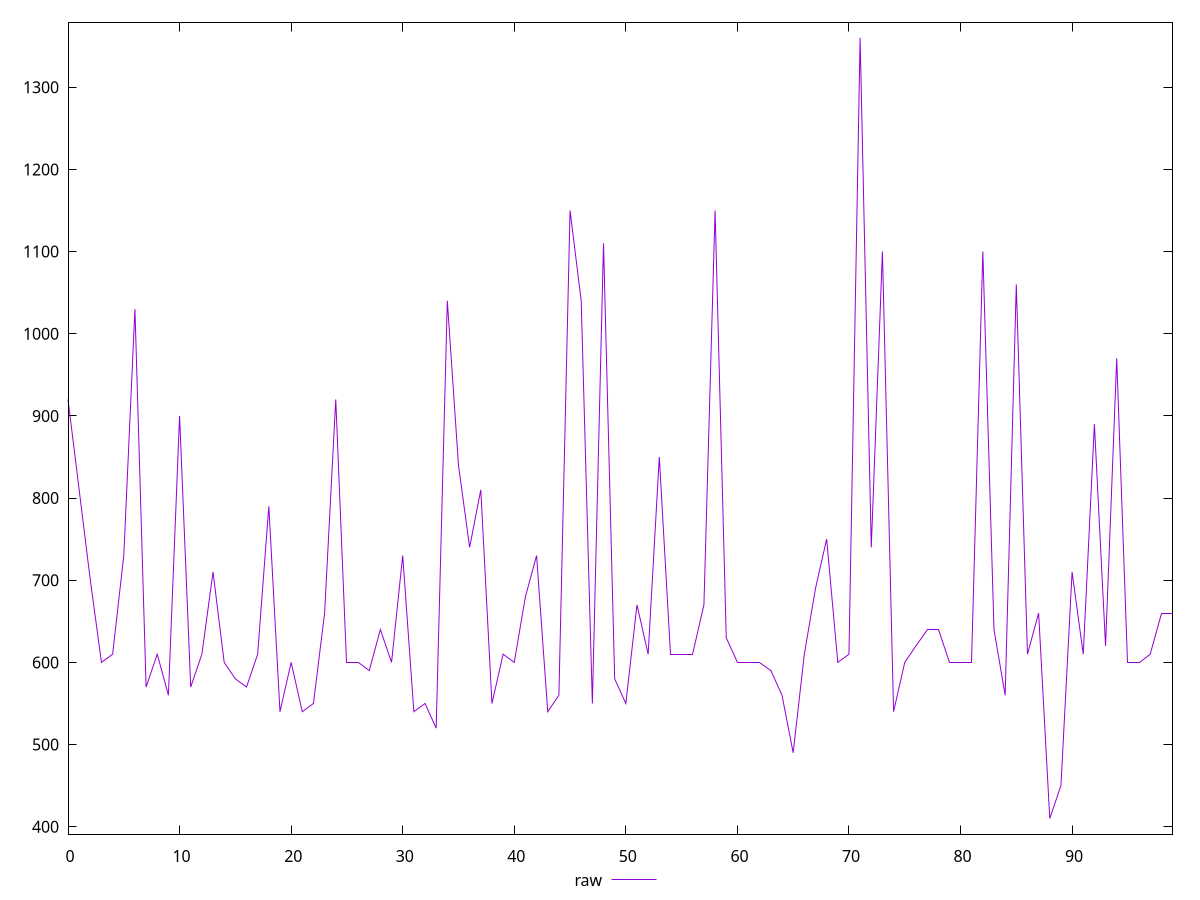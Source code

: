 reset

$raw <<EOF
0 920
1 810
2 700
3 600
4 610
5 730
6 1030
7 570
8 610
9 560
10 900
11 570
12 610
13 710
14 600
15 580
16 570
17 610
18 790
19 540
20 600
21 540
22 550
23 660
24 920
25 600
26 600
27 590
28 640
29 600
30 730
31 540
32 550
33 520
34 1040
35 840
36 740
37 810
38 550
39 610
40 600
41 680
42 730
43 540
44 560
45 1150
46 1040
47 550
48 1110
49 580
50 550
51 670
52 610
53 850
54 610
55 610
56 610
57 670
58 1150
59 630
60 600
61 600
62 600
63 590
64 560
65 490
66 610
67 690
68 750
69 600
70 610
71 1360
72 740
73 1100
74 540
75 600
76 620
77 640
78 640
79 600
80 600
81 600
82 1100
83 640
84 560
85 1060
86 610
87 660
88 410
89 450
90 710
91 610
92 890
93 620
94 970
95 600
96 600
97 610
98 660
99 660
EOF

set key outside below
set xrange [0:99]
set yrange [391:1379]
set trange [391:1379]
set terminal svg size 640, 500 enhanced background rgb 'white'
set output "report_00015_2021-02-09T16-11-33.973Z/uses-http2/samples/pages+cached+noadtech+nomedia+nocss/raw/values.svg"

plot $raw title "raw" with line

reset

